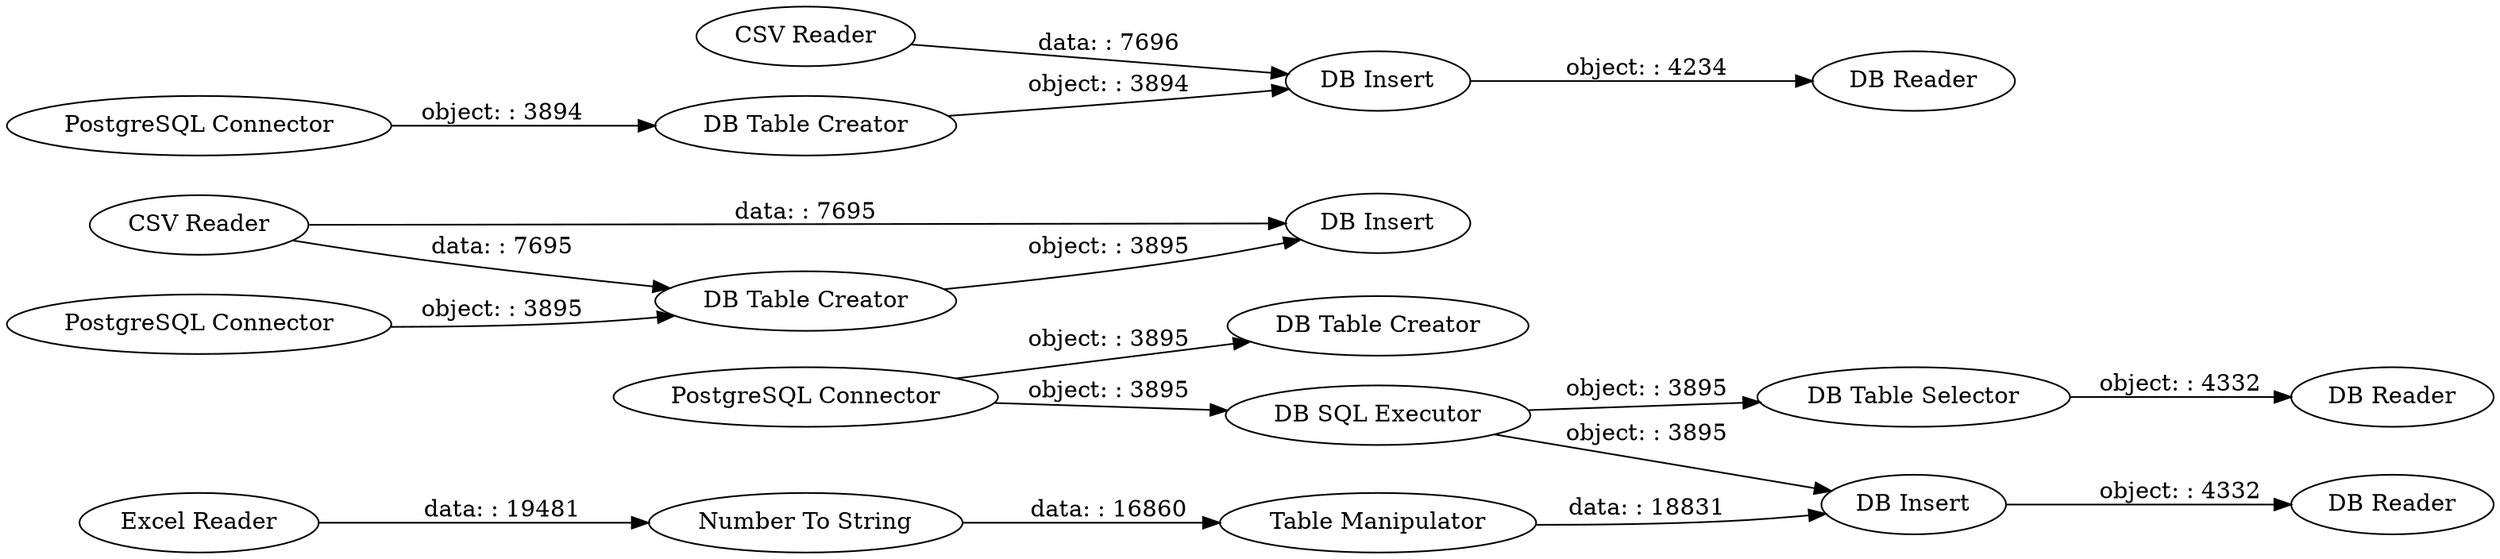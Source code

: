 digraph {
	"-409313799985704789_49" [label="Table Manipulator"]
	"-409313799985704789_23" [label="PostgreSQL Connector"]
	"-409313799985704789_63" [label="DB Table Creator"]
	"-409313799985704789_62" [label="PostgreSQL Connector"]
	"-409313799985704789_70" [label="DB Table Creator"]
	"-409313799985704789_58" [label="DB Insert"]
	"-409313799985704789_64" [label="CSV Reader"]
	"-409313799985704789_50" [label="Number To String"]
	"-409313799985704789_55" [label="CSV Reader"]
	"-409313799985704789_51" [label="DB Table Selector"]
	"-409313799985704789_25" [label="Excel Reader"]
	"-409313799985704789_67" [label="DB Insert"]
	"-409313799985704789_54" [label="DB Reader"]
	"-409313799985704789_48" [label="DB Insert"]
	"-409313799985704789_52" [label="DB SQL Executor"]
	"-409313799985704789_59" [label="DB Reader"]
	"-409313799985704789_53" [label="DB Reader"]
	"-409313799985704789_57" [label="DB Table Creator"]
	"-409313799985704789_56" [label="PostgreSQL Connector"]
	"-409313799985704789_64" -> "-409313799985704789_67" [label="data: : 7695"]
	"-409313799985704789_64" -> "-409313799985704789_63" [label="data: : 7695"]
	"-409313799985704789_49" -> "-409313799985704789_48" [label="data: : 18831"]
	"-409313799985704789_52" -> "-409313799985704789_48" [label="object: : 3895"]
	"-409313799985704789_23" -> "-409313799985704789_52" [label="object: : 3895"]
	"-409313799985704789_58" -> "-409313799985704789_59" [label="object: : 4234"]
	"-409313799985704789_48" -> "-409313799985704789_53" [label="object: : 4332"]
	"-409313799985704789_63" -> "-409313799985704789_67" [label="object: : 3895"]
	"-409313799985704789_51" -> "-409313799985704789_54" [label="object: : 4332"]
	"-409313799985704789_55" -> "-409313799985704789_58" [label="data: : 7696"]
	"-409313799985704789_52" -> "-409313799985704789_51" [label="object: : 3895"]
	"-409313799985704789_23" -> "-409313799985704789_70" [label="object: : 3895"]
	"-409313799985704789_50" -> "-409313799985704789_49" [label="data: : 16860"]
	"-409313799985704789_56" -> "-409313799985704789_57" [label="object: : 3894"]
	"-409313799985704789_57" -> "-409313799985704789_58" [label="object: : 3894"]
	"-409313799985704789_25" -> "-409313799985704789_50" [label="data: : 19481"]
	"-409313799985704789_62" -> "-409313799985704789_63" [label="object: : 3895"]
	rankdir=LR
}
